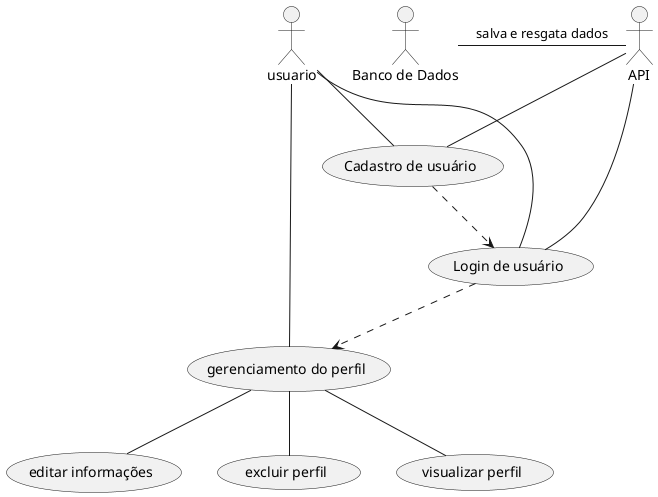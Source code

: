 @startuml

actor usuario
actor "Banco de Dados" as BD
actor API

usecase "Cadastro de usuário" as cadastro
usecase "Login de usuário" as login
usecase "gerenciamento do perfil" as gerPerfil
usecase "editar informações" as editInfoPerfil
usecase "excluir perfil" as excluirPerfil
usecase "visualizar perfil" as exibirInfoPerfil

usuario -- cadastro
usuario -- login
usuario -- gerPerfil
cadastro .-> login
login .-> gerPerfil
gerPerfil -- editInfoPerfil
gerPerfil -- excluirPerfil
gerPerfil -- exibirInfoPerfil
API -left- BD : salva e resgata dados
API -- cadastro
API -- login

@enduml